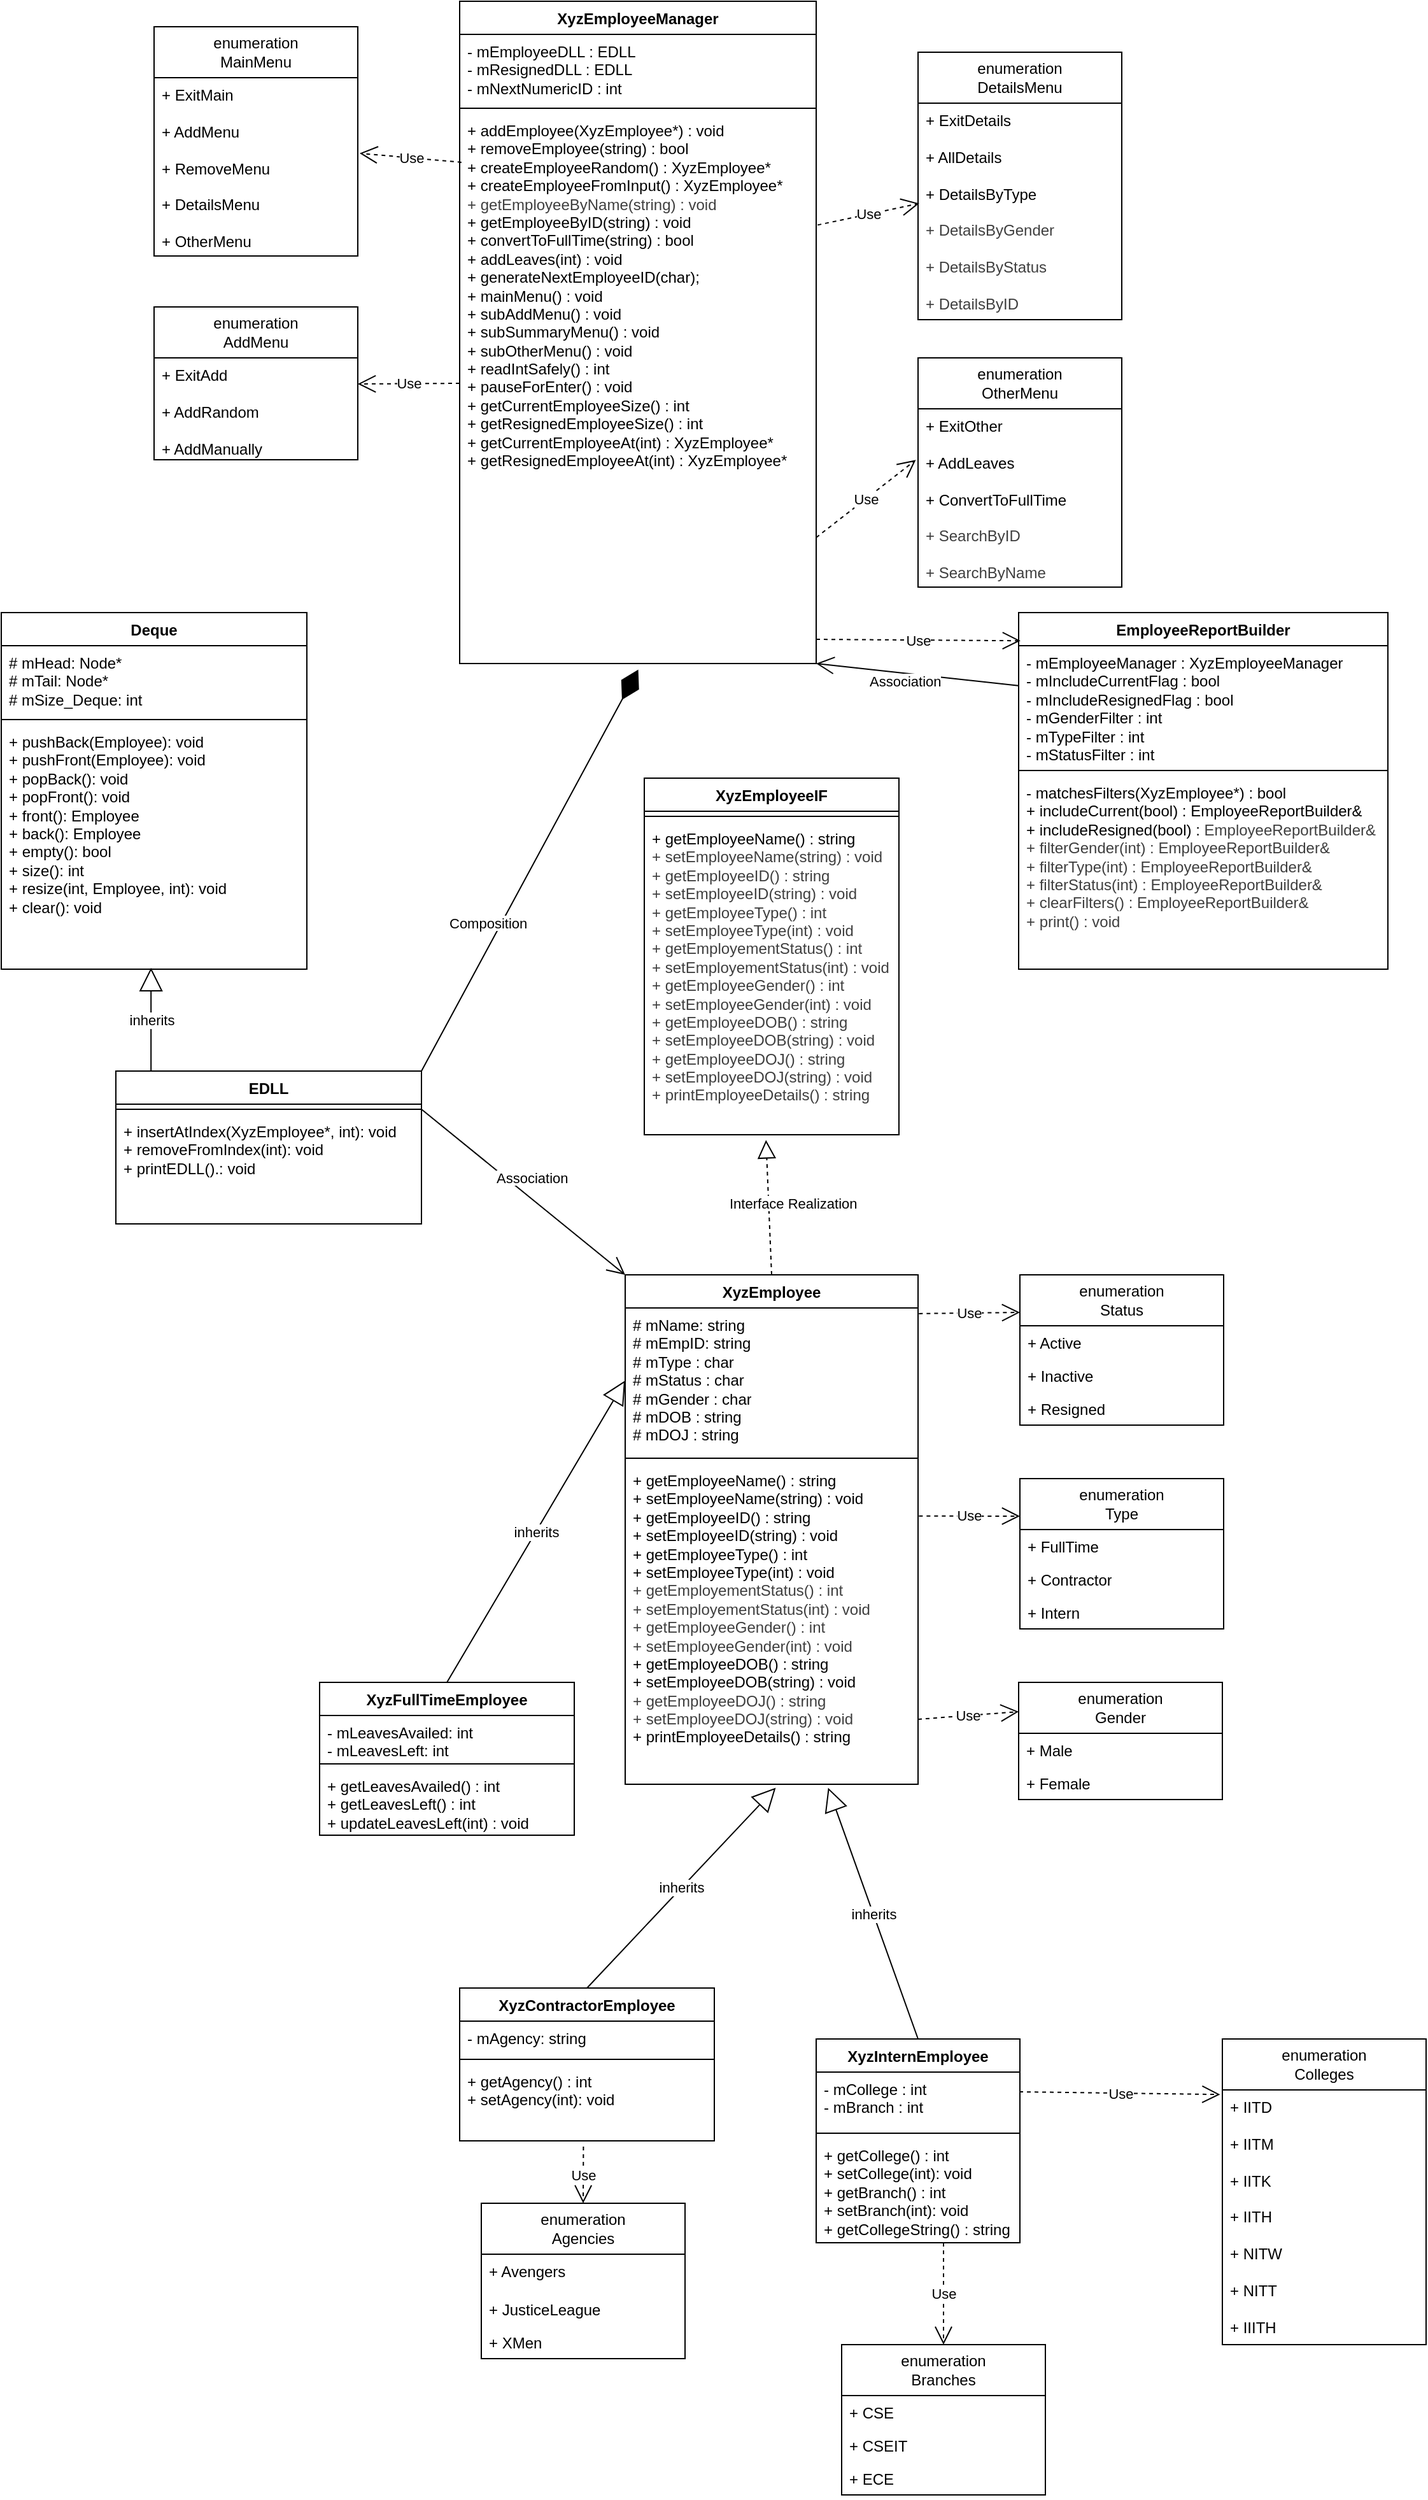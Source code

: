 <mxfile>
    <diagram id="b81Ziec940oTZFDBOWHH" name="Page-1">
        <mxGraphModel dx="1674" dy="1456" grid="1" gridSize="10" guides="1" tooltips="1" connect="1" arrows="1" fold="1" page="1" pageScale="1" pageWidth="827" pageHeight="1169" math="0" shadow="0">
            <root>
                <mxCell id="0"/>
                <mxCell id="1" parent="0"/>
                <mxCell id="2" value="Deque" style="swimlane;fontStyle=1;align=center;verticalAlign=top;childLayout=stackLayout;horizontal=1;startSize=26;horizontalStack=0;resizeParent=1;resizeParentMax=0;resizeLast=0;collapsible=1;marginBottom=0;whiteSpace=wrap;html=1;" parent="1" vertex="1">
                    <mxGeometry x="-360" y="-80" width="240" height="280" as="geometry"/>
                </mxCell>
                <mxCell id="3" value="# mHead: Node*&lt;div&gt;# mTail: Node*&lt;/div&gt;&lt;div&gt;# mSize_Deque: int&lt;/div&gt;&lt;div&gt;&lt;br&gt;&lt;/div&gt;" style="text;strokeColor=none;fillColor=none;align=left;verticalAlign=top;spacingLeft=4;spacingRight=4;overflow=hidden;rotatable=0;points=[[0,0.5],[1,0.5]];portConstraint=eastwest;whiteSpace=wrap;html=1;" parent="2" vertex="1">
                    <mxGeometry y="26" width="240" height="54" as="geometry"/>
                </mxCell>
                <mxCell id="4" value="" style="line;strokeWidth=1;fillColor=none;align=left;verticalAlign=middle;spacingTop=-1;spacingLeft=3;spacingRight=3;rotatable=0;labelPosition=right;points=[];portConstraint=eastwest;strokeColor=inherit;" parent="2" vertex="1">
                    <mxGeometry y="80" width="240" height="8" as="geometry"/>
                </mxCell>
                <mxCell id="5" value="+ pushBack(Employee): void&lt;div&gt;+ pushFront(Employee): void&lt;/div&gt;&lt;div&gt;+ popBack(): void&lt;/div&gt;&lt;div&gt;+ popFront(): void&lt;/div&gt;&lt;div&gt;+ front(): Employee&lt;/div&gt;&lt;div&gt;+ back(): Employee&lt;/div&gt;&lt;div&gt;+ empty(): bool&lt;/div&gt;&lt;div&gt;+ size(): int&lt;/div&gt;&lt;div&gt;+ resize(int, Employee, int): void&lt;/div&gt;&lt;div&gt;+ clear(): void&lt;/div&gt;" style="text;strokeColor=none;fillColor=none;align=left;verticalAlign=top;spacingLeft=4;spacingRight=4;overflow=hidden;rotatable=0;points=[[0,0.5],[1,0.5]];portConstraint=eastwest;whiteSpace=wrap;html=1;" parent="2" vertex="1">
                    <mxGeometry y="88" width="240" height="192" as="geometry"/>
                </mxCell>
                <mxCell id="6" value="EDLL" style="swimlane;fontStyle=1;align=center;verticalAlign=top;childLayout=stackLayout;horizontal=1;startSize=26;horizontalStack=0;resizeParent=1;resizeParentMax=0;resizeLast=0;collapsible=1;marginBottom=0;whiteSpace=wrap;html=1;" parent="1" vertex="1">
                    <mxGeometry x="-270" y="280" width="240" height="120" as="geometry"/>
                </mxCell>
                <mxCell id="7" value="" style="line;strokeWidth=1;fillColor=none;align=left;verticalAlign=middle;spacingTop=-1;spacingLeft=3;spacingRight=3;rotatable=0;labelPosition=right;points=[];portConstraint=eastwest;strokeColor=inherit;" parent="6" vertex="1">
                    <mxGeometry y="26" width="240" height="8" as="geometry"/>
                </mxCell>
                <mxCell id="8" value="+ insertAtIndex(XyzEmployee*, int): void&lt;div&gt;+ removeFromIndex(int): void&lt;/div&gt;&lt;div&gt;+ printEDLL().: void&lt;/div&gt;" style="text;strokeColor=none;fillColor=none;align=left;verticalAlign=top;spacingLeft=4;spacingRight=4;overflow=hidden;rotatable=0;points=[[0,0.5],[1,0.5]];portConstraint=eastwest;whiteSpace=wrap;html=1;" parent="6" vertex="1">
                    <mxGeometry y="34" width="240" height="86" as="geometry"/>
                </mxCell>
                <mxCell id="9" value="inherits" style="endArrow=block;endSize=16;endFill=0;html=1;rounded=0;entryX=0.49;entryY=0.994;entryDx=0;entryDy=0;exitX=0.115;exitY=0;exitDx=0;exitDy=0;entryPerimeter=0;exitPerimeter=0;" parent="1" source="6" target="5" edge="1">
                    <mxGeometry width="160" relative="1" as="geometry">
                        <mxPoint x="380" y="610" as="sourcePoint"/>
                        <mxPoint x="330" y="760" as="targetPoint"/>
                    </mxGeometry>
                </mxCell>
                <mxCell id="10" value="XyzEmployeeIF" style="swimlane;fontStyle=1;align=center;verticalAlign=top;childLayout=stackLayout;horizontal=1;startSize=26;horizontalStack=0;resizeParent=1;resizeParentMax=0;resizeLast=0;collapsible=1;marginBottom=0;whiteSpace=wrap;html=1;" parent="1" vertex="1">
                    <mxGeometry x="145" y="50" width="200" height="280" as="geometry"/>
                </mxCell>
                <mxCell id="11" value="" style="line;strokeWidth=1;fillColor=none;align=left;verticalAlign=middle;spacingTop=-1;spacingLeft=3;spacingRight=3;rotatable=0;labelPosition=right;points=[];portConstraint=eastwest;strokeColor=inherit;" parent="10" vertex="1">
                    <mxGeometry y="26" width="200" height="8" as="geometry"/>
                </mxCell>
                <mxCell id="12" value="&lt;span style=&quot;color: rgb(0, 0, 0);&quot;&gt;+ getEmployeeName() : string&lt;/span&gt;&lt;div style=&quot;color: rgb(63, 63, 63); scrollbar-color: rgb(226, 226, 226) rgb(251, 251, 251);&quot;&gt;&lt;font style=&quot;scrollbar-color: rgb(226, 226, 226) rgb(251, 251, 251);&quot;&gt;+ setEmployeeName(string) : void&lt;br style=&quot;color: rgb(63, 63, 63); scrollbar-color: rgb(226, 226, 226) rgb(251, 251, 251);&quot;&gt;&lt;/font&gt;&lt;div style=&quot;color: rgb(63, 63, 63); scrollbar-color: rgb(226, 226, 226) rgb(251, 251, 251);&quot;&gt;+ getEmployeeID() : string&lt;/div&gt;&lt;div style=&quot;color: rgb(63, 63, 63); scrollbar-color: rgb(226, 226, 226) rgb(251, 251, 251);&quot;&gt;+ setEmployeeID(string) : void&lt;br style=&quot;color: rgb(63, 63, 63); scrollbar-color: rgb(226, 226, 226) rgb(251, 251, 251);&quot;&gt;&lt;div style=&quot;color: rgb(63, 63, 63); scrollbar-color: rgb(226, 226, 226) rgb(251, 251, 251);&quot;&gt;&lt;span style=&quot;scrollbar-color: rgb(226, 226, 226) rgb(251, 251, 251); background-color: transparent;&quot;&gt;+ getEmployeeType() : int&lt;/span&gt;&lt;/div&gt;&lt;/div&gt;&lt;div style=&quot;color: rgb(63, 63, 63); scrollbar-color: rgb(226, 226, 226) rgb(251, 251, 251);&quot;&gt;&lt;span style=&quot;scrollbar-color: rgb(226, 226, 226) rgb(251, 251, 251); background-color: transparent;&quot;&gt;+ setEmployeeType(int) : void&lt;/span&gt;&lt;/div&gt;&lt;div style=&quot;color: rgb(63, 63, 63); scrollbar-color: rgb(226, 226, 226) rgb(251, 251, 251);&quot;&gt;&lt;span style=&quot;scrollbar-color: rgb(226, 226, 226) rgb(251, 251, 251); background-color: transparent; color: rgb(63, 63, 63);&quot;&gt;+ getEmployementStatus() : int&lt;/span&gt;&lt;/div&gt;&lt;div style=&quot;color: rgb(63, 63, 63); scrollbar-color: rgb(226, 226, 226) rgb(251, 251, 251);&quot;&gt;&lt;span style=&quot;scrollbar-color: rgb(226, 226, 226) rgb(251, 251, 251); background-color: transparent; color: rgb(63, 63, 63);&quot;&gt;+ setEmployementStatus(int) : void&lt;/span&gt;&lt;/div&gt;&lt;div style=&quot;color: rgb(63, 63, 63); scrollbar-color: rgb(226, 226, 226) rgb(251, 251, 251);&quot;&gt;&lt;div style=&quot;color: rgb(63, 63, 63); scrollbar-color: rgb(226, 226, 226) rgb(251, 251, 251);&quot;&gt;&lt;span style=&quot;scrollbar-color: rgb(226, 226, 226) rgb(251, 251, 251); background-color: transparent; color: rgb(63, 63, 63);&quot;&gt;+ getEmployeeGender() : int&lt;/span&gt;&lt;/div&gt;&lt;/div&gt;&lt;div style=&quot;color: rgb(63, 63, 63); scrollbar-color: rgb(226, 226, 226) rgb(251, 251, 251);&quot;&gt;&lt;div style=&quot;scrollbar-color: rgb(226, 226, 226) rgb(251, 251, 251); color: rgb(63, 63, 63);&quot;&gt;&lt;div style=&quot;scrollbar-color: rgb(226, 226, 226) rgb(251, 251, 251); color: rgb(63, 63, 63);&quot;&gt;&lt;span style=&quot;scrollbar-color: rgb(226, 226, 226) rgb(251, 251, 251); background-color: transparent; color: rgb(63, 63, 63);&quot;&gt;+ setEmployeeGender(int) : void&lt;/span&gt;&lt;/div&gt;&lt;/div&gt;&lt;div style=&quot;scrollbar-color: rgb(226, 226, 226) rgb(251, 251, 251); color: rgb(63, 63, 63);&quot;&gt;&lt;/div&gt;&lt;div style=&quot;color: rgb(63, 63, 63); scrollbar-color: rgb(226, 226, 226) rgb(251, 251, 251);&quot;&gt;&lt;span style=&quot;scrollbar-color: rgb(226, 226, 226) rgb(251, 251, 251); background-color: transparent;&quot;&gt;+ getEmployeeDOB() : string&lt;/span&gt;&lt;/div&gt;&lt;/div&gt;&lt;div style=&quot;color: rgb(63, 63, 63); scrollbar-color: rgb(226, 226, 226) rgb(251, 251, 251);&quot;&gt;&lt;span style=&quot;scrollbar-color: rgb(226, 226, 226) rgb(251, 251, 251); background-color: transparent;&quot;&gt;+ setEmployeeDOB(string) : void&lt;/span&gt;&lt;/div&gt;&lt;div style=&quot;color: rgb(63, 63, 63); scrollbar-color: rgb(226, 226, 226) rgb(251, 251, 251);&quot;&gt;&lt;div style=&quot;scrollbar-color: rgb(226, 226, 226) rgb(251, 251, 251); color: rgb(63, 63, 63);&quot;&gt;&lt;div style=&quot;scrollbar-color: rgb(226, 226, 226) rgb(251, 251, 251); color: rgb(63, 63, 63);&quot;&gt;&lt;span style=&quot;color: rgb(63, 63, 63); scrollbar-color: rgb(226, 226, 226) rgb(251, 251, 251); background-color: transparent;&quot;&gt;+ getEmployeeDOJ() : string&lt;/span&gt;&lt;/div&gt;&lt;/div&gt;&lt;div style=&quot;scrollbar-color: rgb(226, 226, 226) rgb(251, 251, 251); color: rgb(63, 63, 63);&quot;&gt;&lt;span style=&quot;color: rgb(63, 63, 63); scrollbar-color: rgb(226, 226, 226) rgb(251, 251, 251); background-color: transparent;&quot;&gt;+ setEmployeeDOJ(string) : void&lt;/span&gt;&lt;/div&gt;&lt;div style=&quot;scrollbar-color: rgb(226, 226, 226) rgb(251, 251, 251); color: rgb(63, 63, 63);&quot;&gt;&lt;/div&gt;&lt;div style=&quot;color: rgb(63, 63, 63); scrollbar-color: rgb(226, 226, 226) rgb(251, 251, 251);&quot;&gt;&lt;span style=&quot;color: rgb(63, 63, 63); scrollbar-color: rgb(226, 226, 226) rgb(251, 251, 251); background-color: transparent;&quot;&gt;+ printEmployeeDetails() : string&lt;/span&gt;&lt;/div&gt;&lt;/div&gt;&lt;/div&gt;" style="text;strokeColor=none;fillColor=none;align=left;verticalAlign=top;spacingLeft=4;spacingRight=4;overflow=hidden;rotatable=0;points=[[0,0.5],[1,0.5]];portConstraint=eastwest;whiteSpace=wrap;html=1;" parent="10" vertex="1">
                    <mxGeometry y="34" width="200" height="246" as="geometry"/>
                </mxCell>
                <mxCell id="13" value="XyzEmployeeManager" style="swimlane;fontStyle=1;align=center;verticalAlign=top;childLayout=stackLayout;horizontal=1;startSize=26;horizontalStack=0;resizeParent=1;resizeParentMax=0;resizeLast=0;collapsible=1;marginBottom=0;whiteSpace=wrap;html=1;" parent="1" vertex="1">
                    <mxGeometry y="-560" width="280" height="520" as="geometry"/>
                </mxCell>
                <mxCell id="14" value="- mEmployeeDLL : EDLL&lt;div&gt;- mResignedDLL : EDLL&lt;/div&gt;&lt;div&gt;- mNextNumericID : int&lt;/div&gt;" style="text;strokeColor=none;fillColor=none;align=left;verticalAlign=top;spacingLeft=4;spacingRight=4;overflow=hidden;rotatable=0;points=[[0,0.5],[1,0.5]];portConstraint=eastwest;whiteSpace=wrap;html=1;" parent="13" vertex="1">
                    <mxGeometry y="26" width="280" height="54" as="geometry"/>
                </mxCell>
                <mxCell id="15" value="" style="line;strokeWidth=1;fillColor=none;align=left;verticalAlign=middle;spacingTop=-1;spacingLeft=3;spacingRight=3;rotatable=0;labelPosition=right;points=[];portConstraint=eastwest;strokeColor=inherit;" parent="13" vertex="1">
                    <mxGeometry y="80" width="280" height="8" as="geometry"/>
                </mxCell>
                <mxCell id="16" value="+ addEmployee(XyzEmployee*) : void&lt;div&gt;+ removeEmployee(string) : bool&lt;/div&gt;&lt;div&gt;+ createEmployeeRandom() :&amp;nbsp;&lt;span style=&quot;color: rgb(0, 0, 0);&quot;&gt;XyzEmployee*&lt;/span&gt;&lt;/div&gt;&lt;div&gt;&lt;font color=&quot;#000000&quot;&gt;+ createEmployeeFromInput() :&amp;nbsp;&lt;/font&gt;&lt;span style=&quot;color: rgb(0, 0, 0);&quot;&gt;XyzEmployee*&lt;/span&gt;&lt;font color=&quot;#000000&quot;&gt;&lt;br&gt;&lt;/font&gt;&lt;div&gt;&lt;span style=&quot;color: rgb(63, 63, 63); background-color: transparent;&quot;&gt;+ getEmployeeByName(string) : void&lt;/span&gt;&lt;/div&gt;&lt;/div&gt;&lt;div&gt;+&amp;nbsp;&lt;span style=&quot;background-color: transparent; color: light-dark(rgb(0, 0, 0), rgb(255, 255, 255));&quot;&gt;getEmployeeByID(string) : void&lt;/span&gt;&lt;/div&gt;&lt;div&gt;&lt;span style=&quot;background-color: transparent; color: light-dark(rgb(0, 0, 0), rgb(255, 255, 255));&quot;&gt;+ convertToFullTime(string) : bool&lt;/span&gt;&lt;/div&gt;&lt;div&gt;&lt;span style=&quot;background-color: transparent; color: light-dark(rgb(0, 0, 0), rgb(255, 255, 255));&quot;&gt;+ addLeaves(int) : void&lt;/span&gt;&lt;/div&gt;&lt;div&gt;&lt;span style=&quot;background-color: transparent; color: light-dark(rgb(0, 0, 0), rgb(255, 255, 255));&quot;&gt;+ generateNextEmployeeID(char);&lt;/span&gt;&lt;/div&gt;&lt;div&gt;&lt;span style=&quot;background-color: transparent; color: light-dark(rgb(0, 0, 0), rgb(255, 255, 255));&quot;&gt;+ mainMenu() : void&lt;/span&gt;&lt;/div&gt;&lt;div&gt;&lt;span style=&quot;background-color: transparent; color: light-dark(rgb(0, 0, 0), rgb(255, 255, 255));&quot;&gt;+ subAddMenu() : void&lt;/span&gt;&lt;/div&gt;&lt;div&gt;&lt;span style=&quot;background-color: transparent; color: light-dark(rgb(0, 0, 0), rgb(255, 255, 255));&quot;&gt;+ subSummaryMenu() : void&lt;/span&gt;&lt;/div&gt;&lt;div&gt;&lt;span style=&quot;background-color: transparent; color: light-dark(rgb(0, 0, 0), rgb(255, 255, 255));&quot;&gt;+ subOtherMenu() : void&lt;/span&gt;&lt;/div&gt;&lt;div&gt;&lt;span style=&quot;background-color: transparent; color: light-dark(rgb(0, 0, 0), rgb(255, 255, 255));&quot;&gt;+ readIntSafely() : int&lt;/span&gt;&lt;/div&gt;&lt;div&gt;&lt;span style=&quot;background-color: transparent; color: light-dark(rgb(0, 0, 0), rgb(255, 255, 255));&quot;&gt;+ pauseForEnter() : void&lt;/span&gt;&lt;/div&gt;&lt;div&gt;&lt;span style=&quot;background-color: transparent; color: light-dark(rgb(0, 0, 0), rgb(255, 255, 255));&quot;&gt;+ getCurrentEmployeeSize() : int&lt;/span&gt;&lt;/div&gt;&lt;div&gt;&lt;span style=&quot;background-color: transparent; color: light-dark(rgb(0, 0, 0), rgb(255, 255, 255));&quot;&gt;+ getResignedEmployeeSize() : int&lt;/span&gt;&lt;/div&gt;&lt;div&gt;&lt;span style=&quot;background-color: transparent; color: light-dark(rgb(0, 0, 0), rgb(255, 255, 255));&quot;&gt;+ getCurrentEmployeeAt(int) : XyzEmployee*&lt;/span&gt;&lt;/div&gt;&lt;div&gt;&lt;span style=&quot;color: rgb(0, 0, 0);&quot;&gt;+ getResignedEmployeeAt(int) : XyzEmployee*&lt;/span&gt;&lt;span style=&quot;background-color: transparent; color: light-dark(rgb(0, 0, 0), rgb(255, 255, 255));&quot;&gt;&lt;/span&gt;&lt;/div&gt;" style="text;strokeColor=none;fillColor=none;align=left;verticalAlign=top;spacingLeft=4;spacingRight=4;overflow=hidden;rotatable=0;points=[[0,0.5],[1,0.5]];portConstraint=eastwest;whiteSpace=wrap;html=1;" parent="13" vertex="1">
                    <mxGeometry y="88" width="280" height="432" as="geometry"/>
                </mxCell>
                <mxCell id="17" value="XyzFullTimeEmployee" style="swimlane;fontStyle=1;align=center;verticalAlign=top;childLayout=stackLayout;horizontal=1;startSize=26;horizontalStack=0;resizeParent=1;resizeParentMax=0;resizeLast=0;collapsible=1;marginBottom=0;whiteSpace=wrap;html=1;" parent="1" vertex="1">
                    <mxGeometry x="-110" y="760" width="200" height="120" as="geometry"/>
                </mxCell>
                <mxCell id="18" value="- mLeavesAvailed: int&lt;div&gt;- mLeavesLeft: int&lt;/div&gt;&lt;div&gt;&lt;br&gt;&lt;/div&gt;" style="text;strokeColor=none;fillColor=none;align=left;verticalAlign=top;spacingLeft=4;spacingRight=4;overflow=hidden;rotatable=0;points=[[0,0.5],[1,0.5]];portConstraint=eastwest;whiteSpace=wrap;html=1;" parent="17" vertex="1">
                    <mxGeometry y="26" width="200" height="34" as="geometry"/>
                </mxCell>
                <mxCell id="19" value="" style="line;strokeWidth=1;fillColor=none;align=left;verticalAlign=middle;spacingTop=-1;spacingLeft=3;spacingRight=3;rotatable=0;labelPosition=right;points=[];portConstraint=eastwest;strokeColor=inherit;" parent="17" vertex="1">
                    <mxGeometry y="60" width="200" height="8" as="geometry"/>
                </mxCell>
                <mxCell id="20" value="+ getLeavesAvailed() : int&lt;div&gt;&lt;span style=&quot;background-color: transparent; color: light-dark(rgb(0, 0, 0), rgb(255, 255, 255));&quot;&gt;+ getLeavesLeft() : int&lt;/span&gt;&lt;/div&gt;&lt;div&gt;&lt;span style=&quot;background-color: transparent;&quot;&gt;+ updateLeavesLeft(int) : void&lt;/span&gt;&lt;/div&gt;" style="text;strokeColor=none;fillColor=none;align=left;verticalAlign=top;spacingLeft=4;spacingRight=4;overflow=hidden;rotatable=0;points=[[0,0.5],[1,0.5]];portConstraint=eastwest;whiteSpace=wrap;html=1;" parent="17" vertex="1">
                    <mxGeometry y="68" width="200" height="52" as="geometry"/>
                </mxCell>
                <mxCell id="21" value="XyzInternEmployee" style="swimlane;fontStyle=1;align=center;verticalAlign=top;childLayout=stackLayout;horizontal=1;startSize=26;horizontalStack=0;resizeParent=1;resizeParentMax=0;resizeLast=0;collapsible=1;marginBottom=0;whiteSpace=wrap;html=1;" parent="1" vertex="1">
                    <mxGeometry x="280" y="1040" width="160" height="160" as="geometry"/>
                </mxCell>
                <mxCell id="22" value="- mCollege : int&lt;div&gt;- mBranch : int&lt;/div&gt;&lt;div&gt;&lt;br&gt;&lt;/div&gt;" style="text;strokeColor=none;fillColor=none;align=left;verticalAlign=top;spacingLeft=4;spacingRight=4;overflow=hidden;rotatable=0;points=[[0,0.5],[1,0.5]];portConstraint=eastwest;whiteSpace=wrap;html=1;" parent="21" vertex="1">
                    <mxGeometry y="26" width="160" height="44" as="geometry"/>
                </mxCell>
                <mxCell id="23" value="" style="line;strokeWidth=1;fillColor=none;align=left;verticalAlign=middle;spacingTop=-1;spacingLeft=3;spacingRight=3;rotatable=0;labelPosition=right;points=[];portConstraint=eastwest;strokeColor=inherit;" parent="21" vertex="1">
                    <mxGeometry y="70" width="160" height="8" as="geometry"/>
                </mxCell>
                <mxCell id="24" value="+ getCollege() : int&lt;div&gt;+ setCollege(int): void&lt;/div&gt;&lt;div&gt;+ getBranch() : int&lt;div&gt;+ setBranch(int): void&lt;/div&gt;&lt;/div&gt;&lt;div&gt;+ getCollegeString() : string&lt;/div&gt;" style="text;strokeColor=none;fillColor=none;align=left;verticalAlign=top;spacingLeft=4;spacingRight=4;overflow=hidden;rotatable=0;points=[[0,0.5],[1,0.5]];portConstraint=eastwest;whiteSpace=wrap;html=1;" parent="21" vertex="1">
                    <mxGeometry y="78" width="160" height="82" as="geometry"/>
                </mxCell>
                <mxCell id="25" value="XyzContractorEmployee" style="swimlane;fontStyle=1;align=center;verticalAlign=top;childLayout=stackLayout;horizontal=1;startSize=26;horizontalStack=0;resizeParent=1;resizeParentMax=0;resizeLast=0;collapsible=1;marginBottom=0;whiteSpace=wrap;html=1;" parent="1" vertex="1">
                    <mxGeometry y="1000" width="200" height="120" as="geometry"/>
                </mxCell>
                <mxCell id="26" value="- mAgency: string" style="text;strokeColor=none;fillColor=none;align=left;verticalAlign=top;spacingLeft=4;spacingRight=4;overflow=hidden;rotatable=0;points=[[0,0.5],[1,0.5]];portConstraint=eastwest;whiteSpace=wrap;html=1;" parent="25" vertex="1">
                    <mxGeometry y="26" width="200" height="26" as="geometry"/>
                </mxCell>
                <mxCell id="27" value="" style="line;strokeWidth=1;fillColor=none;align=left;verticalAlign=middle;spacingTop=-1;spacingLeft=3;spacingRight=3;rotatable=0;labelPosition=right;points=[];portConstraint=eastwest;strokeColor=inherit;" parent="25" vertex="1">
                    <mxGeometry y="52" width="200" height="8" as="geometry"/>
                </mxCell>
                <mxCell id="28" value="+ getAgency() : int&lt;div&gt;+ setAgency(int): void&lt;/div&gt;" style="text;strokeColor=none;fillColor=none;align=left;verticalAlign=top;spacingLeft=4;spacingRight=4;overflow=hidden;rotatable=0;points=[[0,0.5],[1,0.5]];portConstraint=eastwest;whiteSpace=wrap;html=1;" parent="25" vertex="1">
                    <mxGeometry y="60" width="200" height="60" as="geometry"/>
                </mxCell>
                <mxCell id="29" value="inherits" style="endArrow=block;endSize=16;endFill=0;html=1;rounded=0;entryX=0;entryY=0.5;entryDx=0;entryDy=0;exitX=0.5;exitY=0;exitDx=0;exitDy=0;" parent="1" source="17" target="47" edge="1">
                    <mxGeometry width="160" relative="1" as="geometry">
                        <mxPoint x="120" y="1139" as="sourcePoint"/>
                        <mxPoint x="51.16" y="966.844" as="targetPoint"/>
                    </mxGeometry>
                </mxCell>
                <mxCell id="30" value="inherits" style="endArrow=block;endSize=16;endFill=0;html=1;rounded=0;entryX=0.514;entryY=1.011;entryDx=0;entryDy=0;exitX=0.5;exitY=0;exitDx=0;exitDy=0;entryPerimeter=0;" parent="1" source="25" target="49" edge="1">
                    <mxGeometry width="160" relative="1" as="geometry">
                        <mxPoint x="-7" y="1300" as="sourcePoint"/>
                        <mxPoint x="55" y="973" as="targetPoint"/>
                    </mxGeometry>
                </mxCell>
                <mxCell id="31" value="inherits" style="endArrow=block;endSize=16;endFill=0;html=1;rounded=0;entryX=0.693;entryY=1.011;entryDx=0;entryDy=0;exitX=0.5;exitY=0;exitDx=0;exitDy=0;entryPerimeter=0;" parent="1" source="21" target="49" edge="1">
                    <mxGeometry width="160" relative="1" as="geometry">
                        <mxPoint x="-27" y="1290" as="sourcePoint"/>
                        <mxPoint x="135" y="1038" as="targetPoint"/>
                    </mxGeometry>
                </mxCell>
                <mxCell id="32" value="enumeration&lt;div&gt;Status&lt;/div&gt;" style="swimlane;fontStyle=0;childLayout=stackLayout;horizontal=1;startSize=40;fillColor=none;horizontalStack=0;resizeParent=1;resizeParentMax=0;resizeLast=0;collapsible=1;marginBottom=0;whiteSpace=wrap;html=1;" parent="1" vertex="1">
                    <mxGeometry x="440" y="440" width="160" height="118" as="geometry"/>
                </mxCell>
                <mxCell id="33" value="+ Active" style="text;strokeColor=none;fillColor=none;align=left;verticalAlign=top;spacingLeft=4;spacingRight=4;overflow=hidden;rotatable=0;points=[[0,0.5],[1,0.5]];portConstraint=eastwest;whiteSpace=wrap;html=1;" parent="32" vertex="1">
                    <mxGeometry y="40" width="160" height="26" as="geometry"/>
                </mxCell>
                <mxCell id="34" value="+ Inactive" style="text;strokeColor=none;fillColor=none;align=left;verticalAlign=top;spacingLeft=4;spacingRight=4;overflow=hidden;rotatable=0;points=[[0,0.5],[1,0.5]];portConstraint=eastwest;whiteSpace=wrap;html=1;" parent="32" vertex="1">
                    <mxGeometry y="66" width="160" height="26" as="geometry"/>
                </mxCell>
                <mxCell id="35" value="+ Resigned" style="text;strokeColor=none;fillColor=none;align=left;verticalAlign=top;spacingLeft=4;spacingRight=4;overflow=hidden;rotatable=0;points=[[0,0.5],[1,0.5]];portConstraint=eastwest;whiteSpace=wrap;html=1;" parent="32" vertex="1">
                    <mxGeometry y="92" width="160" height="26" as="geometry"/>
                </mxCell>
                <mxCell id="36" value="enumeration&lt;div&gt;Agencies&lt;/div&gt;" style="swimlane;fontStyle=0;childLayout=stackLayout;horizontal=1;startSize=40;fillColor=none;horizontalStack=0;resizeParent=1;resizeParentMax=0;resizeLast=0;collapsible=1;marginBottom=0;whiteSpace=wrap;html=1;" parent="1" vertex="1">
                    <mxGeometry x="17" y="1169" width="160" height="122" as="geometry"/>
                </mxCell>
                <mxCell id="37" value="+ Avengers" style="text;strokeColor=none;fillColor=none;align=left;verticalAlign=top;spacingLeft=4;spacingRight=4;overflow=hidden;rotatable=0;points=[[0,0.5],[1,0.5]];portConstraint=eastwest;whiteSpace=wrap;html=1;" parent="36" vertex="1">
                    <mxGeometry y="40" width="160" height="30" as="geometry"/>
                </mxCell>
                <mxCell id="38" value="+ JusticeLeague" style="text;strokeColor=none;fillColor=none;align=left;verticalAlign=top;spacingLeft=4;spacingRight=4;overflow=hidden;rotatable=0;points=[[0,0.5],[1,0.5]];portConstraint=eastwest;whiteSpace=wrap;html=1;" parent="36" vertex="1">
                    <mxGeometry y="70" width="160" height="26" as="geometry"/>
                </mxCell>
                <mxCell id="39" value="+ XMen" style="text;strokeColor=none;fillColor=none;align=left;verticalAlign=top;spacingLeft=4;spacingRight=4;overflow=hidden;rotatable=0;points=[[0,0.5],[1,0.5]];portConstraint=eastwest;whiteSpace=wrap;html=1;" parent="36" vertex="1">
                    <mxGeometry y="96" width="160" height="26" as="geometry"/>
                </mxCell>
                <mxCell id="40" value="enumeration&lt;div&gt;Colleges&lt;/div&gt;" style="swimlane;fontStyle=0;childLayout=stackLayout;horizontal=1;startSize=40;fillColor=none;horizontalStack=0;resizeParent=1;resizeParentMax=0;resizeLast=0;collapsible=1;marginBottom=0;whiteSpace=wrap;html=1;points=[[0,0,0,0,0],[0,0.25,0,0,0],[0,0.5,0,0,0],[0,0.75,0,0,0],[0,1,0,0,0],[0.25,0,0,0,0],[0.25,1,0,0,0],[0.5,0,0,0,0],[0.5,1,0,0,0],[0.75,0,0,0,0],[0.75,1,0,0,0],[1,0,0,0,0],[1,0.25,0,0,0],[1,0.5,0,0,0],[1,0.75,0,0,0],[1,1,0,0,0]];" parent="1" vertex="1">
                    <mxGeometry x="599" y="1040" width="160" height="240" as="geometry"/>
                </mxCell>
                <mxCell id="41" value="+ IITD&lt;div&gt;&lt;br&gt;&lt;div&gt;+ IITM&lt;/div&gt;&lt;div&gt;&lt;br&gt;&lt;/div&gt;&lt;div&gt;+ IITK&lt;/div&gt;&lt;div&gt;&lt;br&gt;&lt;/div&gt;&lt;div&gt;+ IITH&lt;/div&gt;&lt;div&gt;&lt;br&gt;&lt;/div&gt;&lt;div&gt;+ NITW&lt;/div&gt;&lt;div&gt;&lt;br&gt;&lt;/div&gt;&lt;div&gt;+ NITT&lt;/div&gt;&lt;div&gt;&lt;br&gt;&lt;/div&gt;&lt;div&gt;+ IIITH&lt;/div&gt;&lt;/div&gt;" style="text;strokeColor=none;fillColor=none;align=left;verticalAlign=top;spacingLeft=4;spacingRight=4;overflow=hidden;rotatable=0;points=[[0,0.5],[1,0.5]];portConstraint=eastwest;whiteSpace=wrap;html=1;" parent="40" vertex="1">
                    <mxGeometry y="40" width="160" height="200" as="geometry"/>
                </mxCell>
                <mxCell id="42" value="enumeration&lt;div&gt;Branches&lt;/div&gt;" style="swimlane;fontStyle=0;childLayout=stackLayout;horizontal=1;startSize=40;fillColor=none;horizontalStack=0;resizeParent=1;resizeParentMax=0;resizeLast=0;collapsible=1;marginBottom=0;whiteSpace=wrap;html=1;points=[[0,0,0,0,0],[0,0.25,0,0,0],[0,0.5,0,0,0],[0,0.75,0,0,0],[0,1,0,0,0],[0.25,0,0,0,0],[0.25,1,0,0,0],[0.5,0,0,0,0],[0.5,1,0,0,0],[0.75,0,0,0,0],[0.75,1,0,0,0],[1,0,0,0,0],[1,0.25,0,0,0],[1,0.5,0,0,0],[1,0.75,0,0,0],[1,1,0,0,0]];" parent="1" vertex="1">
                    <mxGeometry x="300" y="1280" width="160" height="118" as="geometry"/>
                </mxCell>
                <mxCell id="43" value="+ CSE" style="text;strokeColor=none;fillColor=none;align=left;verticalAlign=top;spacingLeft=4;spacingRight=4;overflow=hidden;rotatable=0;points=[[0,0.5],[1,0.5]];portConstraint=eastwest;whiteSpace=wrap;html=1;" parent="42" vertex="1">
                    <mxGeometry y="40" width="160" height="26" as="geometry"/>
                </mxCell>
                <mxCell id="44" value="+ CSEIT" style="text;strokeColor=none;fillColor=none;align=left;verticalAlign=top;spacingLeft=4;spacingRight=4;overflow=hidden;rotatable=0;points=[[0,0.5],[1,0.5]];portConstraint=eastwest;whiteSpace=wrap;html=1;" parent="42" vertex="1">
                    <mxGeometry y="66" width="160" height="26" as="geometry"/>
                </mxCell>
                <mxCell id="45" value="+ ECE" style="text;strokeColor=none;fillColor=none;align=left;verticalAlign=top;spacingLeft=4;spacingRight=4;overflow=hidden;rotatable=0;points=[[0,0.5],[1,0.5]];portConstraint=eastwest;whiteSpace=wrap;html=1;" parent="42" vertex="1">
                    <mxGeometry y="92" width="160" height="26" as="geometry"/>
                </mxCell>
                <mxCell id="46" value="XyzEmployee" style="swimlane;fontStyle=1;align=center;verticalAlign=top;childLayout=stackLayout;horizontal=1;startSize=26;horizontalStack=0;resizeParent=1;resizeParentMax=0;resizeLast=0;collapsible=1;marginBottom=0;whiteSpace=wrap;html=1;" parent="1" vertex="1">
                    <mxGeometry x="130" y="440" width="230" height="400" as="geometry"/>
                </mxCell>
                <mxCell id="47" value="# mName: string&lt;div&gt;# mEmpID: string&lt;/div&gt;&lt;div&gt;# mType : char&lt;/div&gt;&lt;div&gt;# mStatus : char&lt;/div&gt;&lt;div&gt;# mGender : char&lt;/div&gt;&lt;div&gt;# mDOB : string&lt;/div&gt;&lt;div&gt;# mDOJ : string&lt;/div&gt;" style="text;strokeColor=none;fillColor=none;align=left;verticalAlign=top;spacingLeft=4;spacingRight=4;overflow=hidden;rotatable=0;points=[[0,0.5],[1,0.5]];portConstraint=eastwest;whiteSpace=wrap;html=1;" parent="46" vertex="1">
                    <mxGeometry y="26" width="230" height="114" as="geometry"/>
                </mxCell>
                <mxCell id="48" value="" style="line;strokeWidth=1;fillColor=none;align=left;verticalAlign=middle;spacingTop=-1;spacingLeft=3;spacingRight=3;rotatable=0;labelPosition=right;points=[];portConstraint=eastwest;strokeColor=inherit;" parent="46" vertex="1">
                    <mxGeometry y="140" width="230" height="8" as="geometry"/>
                </mxCell>
                <mxCell id="49" value="+ getEmployeeName() : string&lt;div&gt;&lt;font color=&quot;#000000&quot;&gt;+ setEmployeeName(string) : void&lt;br&gt;&lt;/font&gt;&lt;div&gt;+ getEmployeeID() : string&lt;/div&gt;&lt;div&gt;+ setEmployeeID(string) : void&lt;br&gt;&lt;div&gt;&lt;span style=&quot;background-color: transparent; color: light-dark(rgb(0, 0, 0), rgb(255, 255, 255));&quot;&gt;+ getEmployeeType() : int&lt;/span&gt;&lt;/div&gt;&lt;/div&gt;&lt;div&gt;&lt;span style=&quot;background-color: transparent; color: light-dark(rgb(0, 0, 0), rgb(255, 255, 255));&quot;&gt;+ setEmployeeType(int) : void&lt;/span&gt;&lt;/div&gt;&lt;div&gt;&lt;span style=&quot;color: rgb(63, 63, 63); background-color: transparent;&quot;&gt;+ getEmployementStatus() : int&lt;/span&gt;&lt;/div&gt;&lt;div&gt;&lt;span style=&quot;color: rgb(63, 63, 63); background-color: transparent;&quot;&gt;+ setEmployementStatus(int) : void&lt;/span&gt;&lt;/div&gt;&lt;div&gt;&lt;div&gt;&lt;span style=&quot;color: rgb(63, 63, 63); background-color: transparent;&quot;&gt;+ getEmployeeGender() : int&lt;/span&gt;&lt;/div&gt;&lt;/div&gt;&lt;div&gt;&lt;div style=&quot;color: rgb(63, 63, 63); scrollbar-color: rgb(226, 226, 226) rgb(251, 251, 251);&quot;&gt;&lt;div style=&quot;color: rgb(63, 63, 63); scrollbar-color: rgb(226, 226, 226) rgb(251, 251, 251);&quot;&gt;&lt;span style=&quot;color: rgb(63, 63, 63); scrollbar-color: rgb(226, 226, 226) rgb(251, 251, 251); background-color: transparent;&quot;&gt;+ setEmployeeGender(int) : void&lt;/span&gt;&lt;/div&gt;&lt;/div&gt;&lt;div style=&quot;color: rgb(63, 63, 63); scrollbar-color: rgb(226, 226, 226) rgb(251, 251, 251);&quot;&gt;&lt;/div&gt;&lt;div&gt;&lt;span style=&quot;background-color: transparent; color: light-dark(rgb(0, 0, 0), rgb(255, 255, 255));&quot;&gt;+ getEmployeeDOB() : string&lt;/span&gt;&lt;/div&gt;&lt;/div&gt;&lt;div&gt;&lt;span style=&quot;background-color: transparent; color: light-dark(rgb(0, 0, 0), rgb(255, 255, 255));&quot;&gt;+ setEmployeeDOB(string) : void&lt;/span&gt;&lt;/div&gt;&lt;div&gt;&lt;div style=&quot;color: rgb(63, 63, 63); scrollbar-color: rgb(226, 226, 226) rgb(251, 251, 251);&quot;&gt;&lt;div style=&quot;color: rgb(63, 63, 63); scrollbar-color: rgb(226, 226, 226) rgb(251, 251, 251);&quot;&gt;&lt;span style=&quot;scrollbar-color: rgb(226, 226, 226) rgb(251, 251, 251); background-color: transparent;&quot;&gt;+ getEmployeeDOJ() : string&lt;/span&gt;&lt;/div&gt;&lt;/div&gt;&lt;div style=&quot;color: rgb(63, 63, 63); scrollbar-color: rgb(226, 226, 226) rgb(251, 251, 251);&quot;&gt;&lt;span style=&quot;scrollbar-color: rgb(226, 226, 226) rgb(251, 251, 251); background-color: transparent;&quot;&gt;+ setEmployeeDOJ(string) : void&lt;/span&gt;&lt;/div&gt;&lt;div style=&quot;color: rgb(63, 63, 63); scrollbar-color: rgb(226, 226, 226) rgb(251, 251, 251);&quot;&gt;&lt;/div&gt;&lt;div&gt;&lt;span style=&quot;background-color: transparent;&quot;&gt;+ printEmployeeDetails() : string&lt;/span&gt;&lt;/div&gt;&lt;/div&gt;&lt;/div&gt;" style="text;strokeColor=none;fillColor=none;align=left;verticalAlign=top;spacingLeft=4;spacingRight=4;overflow=hidden;rotatable=0;points=[[0,0.5],[1,0.5]];portConstraint=eastwest;whiteSpace=wrap;html=1;" parent="46" vertex="1">
                    <mxGeometry y="148" width="230" height="252" as="geometry"/>
                </mxCell>
                <mxCell id="50" value="Use" style="endArrow=open;endSize=12;dashed=1;html=1;rounded=0;entryX=0;entryY=0.25;entryDx=0;entryDy=0;exitX=1.003;exitY=0.039;exitDx=0;exitDy=0;exitPerimeter=0;" parent="1" source="47" target="32" edge="1">
                    <mxGeometry width="160" relative="1" as="geometry">
                        <mxPoint x="260" y="1000" as="sourcePoint"/>
                        <mxPoint x="420" y="1000" as="targetPoint"/>
                    </mxGeometry>
                </mxCell>
                <mxCell id="51" value="Use" style="endArrow=open;endSize=12;dashed=1;html=1;rounded=0;exitX=0.997;exitY=0.352;exitDx=0;exitDy=0;exitPerimeter=0;entryX=-0.011;entryY=0.018;entryDx=0;entryDy=0;entryPerimeter=0;" parent="1" source="22" target="41" edge="1">
                    <mxGeometry width="160" relative="1" as="geometry">
                        <mxPoint x="363" y="1150" as="sourcePoint"/>
                        <mxPoint x="564" y="1160" as="targetPoint"/>
                    </mxGeometry>
                </mxCell>
                <mxCell id="52" value="Use" style="endArrow=open;endSize=12;dashed=1;html=1;rounded=0;exitX=0.486;exitY=1.074;exitDx=0;exitDy=0;exitPerimeter=0;entryX=0.5;entryY=0;entryDx=0;entryDy=0;" parent="1" source="28" target="36" edge="1">
                    <mxGeometry width="160" relative="1" as="geometry">
                        <mxPoint x="3" y="1261" as="sourcePoint"/>
                        <mxPoint x="-98" y="1200" as="targetPoint"/>
                    </mxGeometry>
                </mxCell>
                <mxCell id="53" value="Use" style="endArrow=open;endSize=12;dashed=1;html=1;rounded=0;" parent="1" target="42" edge="1">
                    <mxGeometry width="160" relative="1" as="geometry">
                        <mxPoint x="380" y="1200" as="sourcePoint"/>
                        <mxPoint x="474" y="1280" as="targetPoint"/>
                    </mxGeometry>
                </mxCell>
                <mxCell id="54" value="" style="endArrow=block;dashed=1;endFill=0;endSize=12;html=1;rounded=0;entryX=0.478;entryY=1.017;entryDx=0;entryDy=0;entryPerimeter=0;exitX=0.5;exitY=0;exitDx=0;exitDy=0;" parent="1" source="46" target="12" edge="1">
                    <mxGeometry width="160" relative="1" as="geometry">
                        <mxPoint x="170" y="350" as="sourcePoint"/>
                        <mxPoint x="550" y="660" as="targetPoint"/>
                    </mxGeometry>
                </mxCell>
                <mxCell id="55" value="" style="endArrow=diamondThin;endFill=1;endSize=24;html=1;rounded=0;exitX=1;exitY=0;exitDx=0;exitDy=0;entryX=0.501;entryY=1.011;entryDx=0;entryDy=0;entryPerimeter=0;" parent="1" source="6" target="16" edge="1">
                    <mxGeometry width="160" relative="1" as="geometry">
                        <mxPoint x="160" y="350" as="sourcePoint"/>
                        <mxPoint x="320" y="350" as="targetPoint"/>
                    </mxGeometry>
                </mxCell>
                <mxCell id="56" value="" style="endArrow=open;endFill=1;endSize=12;html=1;rounded=0;entryX=0;entryY=0;entryDx=0;entryDy=0;" parent="1" target="46" edge="1">
                    <mxGeometry width="160" relative="1" as="geometry">
                        <mxPoint x="-30" y="310" as="sourcePoint"/>
                        <mxPoint x="120" y="330" as="targetPoint"/>
                    </mxGeometry>
                </mxCell>
                <mxCell id="57" value="&lt;span style=&quot;color: rgb(0, 0, 0); font-family: Helvetica; font-size: 11px; font-style: normal; font-variant-ligatures: normal; font-variant-caps: normal; font-weight: 400; letter-spacing: normal; orphans: 2; text-align: center; text-indent: 0px; text-transform: none; widows: 2; word-spacing: 0px; -webkit-text-stroke-width: 0px; white-space: nowrap; background-color: rgb(255, 255, 255); text-decoration-thickness: initial; text-decoration-style: initial; text-decoration-color: initial; float: none; display: inline !important;&quot;&gt;Association&lt;/span&gt;" style="text;whiteSpace=wrap;html=1;" parent="1" vertex="1">
                    <mxGeometry x="27" y="350" width="70" height="40" as="geometry"/>
                </mxCell>
                <mxCell id="58" value="&lt;span style=&quot;color: rgb(0, 0, 0); font-family: Helvetica; font-size: 11px; font-style: normal; font-variant-ligatures: normal; font-variant-caps: normal; font-weight: 400; letter-spacing: normal; orphans: 2; text-align: center; text-indent: 0px; text-transform: none; widows: 2; word-spacing: 0px; -webkit-text-stroke-width: 0px; white-space: nowrap; background-color: rgb(255, 255, 255); text-decoration-thickness: initial; text-decoration-style: initial; text-decoration-color: initial; float: none; display: inline !important;&quot;&gt;Interface Realization&lt;/span&gt;" style="text;whiteSpace=wrap;html=1;" parent="1" vertex="1">
                    <mxGeometry x="210" y="370" width="70" height="40" as="geometry"/>
                </mxCell>
                <mxCell id="59" value="&lt;span style=&quot;color: rgb(0, 0, 0); font-family: Helvetica; font-size: 11px; font-style: normal; font-variant-ligatures: normal; font-variant-caps: normal; font-weight: 400; letter-spacing: normal; orphans: 2; text-align: center; text-indent: 0px; text-transform: none; widows: 2; word-spacing: 0px; -webkit-text-stroke-width: 0px; white-space: nowrap; background-color: rgb(255, 255, 255); text-decoration-thickness: initial; text-decoration-style: initial; text-decoration-color: initial; float: none; display: inline !important;&quot;&gt;Composition&lt;/span&gt;" style="text;whiteSpace=wrap;html=1;" parent="1" vertex="1">
                    <mxGeometry x="-10" y="150" width="70" height="40" as="geometry"/>
                </mxCell>
                <mxCell id="60" value="enumeration&lt;div&gt;Type&lt;/div&gt;" style="swimlane;fontStyle=0;childLayout=stackLayout;horizontal=1;startSize=40;fillColor=none;horizontalStack=0;resizeParent=1;resizeParentMax=0;resizeLast=0;collapsible=1;marginBottom=0;whiteSpace=wrap;html=1;" parent="1" vertex="1">
                    <mxGeometry x="440" y="600" width="160" height="118" as="geometry"/>
                </mxCell>
                <mxCell id="61" value="+ FullTime" style="text;strokeColor=none;fillColor=none;align=left;verticalAlign=top;spacingLeft=4;spacingRight=4;overflow=hidden;rotatable=0;points=[[0,0.5],[1,0.5]];portConstraint=eastwest;whiteSpace=wrap;html=1;" parent="60" vertex="1">
                    <mxGeometry y="40" width="160" height="26" as="geometry"/>
                </mxCell>
                <mxCell id="62" value="+ Contractor" style="text;strokeColor=none;fillColor=none;align=left;verticalAlign=top;spacingLeft=4;spacingRight=4;overflow=hidden;rotatable=0;points=[[0,0.5],[1,0.5]];portConstraint=eastwest;whiteSpace=wrap;html=1;" parent="60" vertex="1">
                    <mxGeometry y="66" width="160" height="26" as="geometry"/>
                </mxCell>
                <mxCell id="63" value="+ Intern" style="text;strokeColor=none;fillColor=none;align=left;verticalAlign=top;spacingLeft=4;spacingRight=4;overflow=hidden;rotatable=0;points=[[0,0.5],[1,0.5]];portConstraint=eastwest;whiteSpace=wrap;html=1;" parent="60" vertex="1">
                    <mxGeometry y="92" width="160" height="26" as="geometry"/>
                </mxCell>
                <mxCell id="64" value="Use" style="endArrow=open;endSize=12;dashed=1;html=1;rounded=0;entryX=0;entryY=0.25;entryDx=0;entryDy=0;exitX=1.003;exitY=0.164;exitDx=0;exitDy=0;exitPerimeter=0;" parent="1" source="49" target="60" edge="1">
                    <mxGeometry width="160" relative="1" as="geometry">
                        <mxPoint x="360" y="613" as="sourcePoint"/>
                        <mxPoint x="419" y="1143" as="targetPoint"/>
                    </mxGeometry>
                </mxCell>
                <mxCell id="65" value="enumeration&lt;div&gt;Gender&lt;/div&gt;" style="swimlane;fontStyle=0;childLayout=stackLayout;horizontal=1;startSize=40;fillColor=none;horizontalStack=0;resizeParent=1;resizeParentMax=0;resizeLast=0;collapsible=1;marginBottom=0;whiteSpace=wrap;html=1;" parent="1" vertex="1">
                    <mxGeometry x="439" y="760" width="160" height="92" as="geometry"/>
                </mxCell>
                <mxCell id="66" value="+ Male" style="text;strokeColor=none;fillColor=none;align=left;verticalAlign=top;spacingLeft=4;spacingRight=4;overflow=hidden;rotatable=0;points=[[0,0.5],[1,0.5]];portConstraint=eastwest;whiteSpace=wrap;html=1;" parent="65" vertex="1">
                    <mxGeometry y="40" width="160" height="26" as="geometry"/>
                </mxCell>
                <mxCell id="67" value="+ Female" style="text;strokeColor=none;fillColor=none;align=left;verticalAlign=top;spacingLeft=4;spacingRight=4;overflow=hidden;rotatable=0;points=[[0,0.5],[1,0.5]];portConstraint=eastwest;whiteSpace=wrap;html=1;" parent="65" vertex="1">
                    <mxGeometry y="66" width="160" height="26" as="geometry"/>
                </mxCell>
                <mxCell id="69" value="Use" style="endArrow=open;endSize=12;dashed=1;html=1;rounded=0;entryX=0;entryY=0.25;entryDx=0;entryDy=0;exitX=1.003;exitY=0.164;exitDx=0;exitDy=0;exitPerimeter=0;" parent="1" target="65" edge="1">
                    <mxGeometry width="160" relative="1" as="geometry">
                        <mxPoint x="360" y="789" as="sourcePoint"/>
                        <mxPoint x="418" y="1303" as="targetPoint"/>
                    </mxGeometry>
                </mxCell>
                <mxCell id="73" value="enumeration&lt;div&gt;MainMenu&lt;/div&gt;" style="swimlane;fontStyle=0;childLayout=stackLayout;horizontal=1;startSize=40;fillColor=none;horizontalStack=0;resizeParent=1;resizeParentMax=0;resizeLast=0;collapsible=1;marginBottom=0;whiteSpace=wrap;html=1;points=[[0,0,0,0,0],[0,0.25,0,0,0],[0,0.5,0,0,0],[0,0.75,0,0,0],[0,1,0,0,0],[0.25,0,0,0,0],[0.25,1,0,0,0],[0.5,0,0,0,0],[0.5,1,0,0,0],[0.75,0,0,0,0],[0.75,1,0,0,0],[1,0,0,0,0],[1,0.25,0,0,0],[1,0.5,0,0,0],[1,0.75,0,0,0],[1,1,0,0,0]];" parent="1" vertex="1">
                    <mxGeometry x="-240" y="-540" width="160" height="180" as="geometry"/>
                </mxCell>
                <mxCell id="74" value="+ ExitMain&lt;div&gt;&lt;br&gt;&lt;div&gt;+ AddMenu&lt;/div&gt;&lt;div&gt;&lt;br&gt;&lt;/div&gt;&lt;div&gt;+ RemoveMenu&lt;/div&gt;&lt;div&gt;&lt;br&gt;&lt;/div&gt;&lt;div&gt;+ DetailsMenu&lt;/div&gt;&lt;div&gt;&lt;br&gt;&lt;/div&gt;&lt;div&gt;+ OtherMenu&lt;/div&gt;&lt;/div&gt;" style="text;strokeColor=none;fillColor=none;align=left;verticalAlign=top;spacingLeft=4;spacingRight=4;overflow=hidden;rotatable=0;points=[[0,0.5],[1,0.5]];portConstraint=eastwest;whiteSpace=wrap;html=1;" parent="73" vertex="1">
                    <mxGeometry y="40" width="160" height="140" as="geometry"/>
                </mxCell>
                <mxCell id="76" value="enumeration&lt;div&gt;AddMenu&lt;/div&gt;" style="swimlane;fontStyle=0;childLayout=stackLayout;horizontal=1;startSize=40;fillColor=none;horizontalStack=0;resizeParent=1;resizeParentMax=0;resizeLast=0;collapsible=1;marginBottom=0;whiteSpace=wrap;html=1;points=[[0,0,0,0,0],[0,0.25,0,0,0],[0,0.5,0,0,0],[0,0.75,0,0,0],[0,1,0,0,0],[0.25,0,0,0,0],[0.25,1,0,0,0],[0.5,0,0,0,0],[0.5,1,0,0,0],[0.75,0,0,0,0],[0.75,1,0,0,0],[1,0,0,0,0],[1,0.25,0,0,0],[1,0.5,0,0,0],[1,0.75,0,0,0],[1,1,0,0,0]];" parent="1" vertex="1">
                    <mxGeometry x="-240" y="-320" width="160" height="120" as="geometry"/>
                </mxCell>
                <mxCell id="77" value="+ ExitAdd&lt;div&gt;&lt;br&gt;&lt;div&gt;+ AddRandom&lt;/div&gt;&lt;div&gt;&lt;br&gt;&lt;/div&gt;&lt;div&gt;+ AddManually&lt;/div&gt;&lt;/div&gt;" style="text;strokeColor=none;fillColor=none;align=left;verticalAlign=top;spacingLeft=4;spacingRight=4;overflow=hidden;rotatable=0;points=[[0,0.5],[1,0.5]];portConstraint=eastwest;whiteSpace=wrap;html=1;" parent="76" vertex="1">
                    <mxGeometry y="40" width="160" height="80" as="geometry"/>
                </mxCell>
                <mxCell id="79" value="enumeration&lt;div&gt;DetailsMenu&lt;/div&gt;" style="swimlane;fontStyle=0;childLayout=stackLayout;horizontal=1;startSize=40;fillColor=none;horizontalStack=0;resizeParent=1;resizeParentMax=0;resizeLast=0;collapsible=1;marginBottom=0;whiteSpace=wrap;html=1;points=[[0,0,0,0,0],[0,0.25,0,0,0],[0,0.5,0,0,0],[0,0.75,0,0,0],[0,1,0,0,0],[0.25,0,0,0,0],[0.25,1,0,0,0],[0.5,0,0,0,0],[0.5,1,0,0,0],[0.75,0,0,0,0],[0.75,1,0,0,0],[1,0,0,0,0],[1,0.25,0,0,0],[1,0.5,0,0,0],[1,0.75,0,0,0],[1,1,0,0,0]];" parent="1" vertex="1">
                    <mxGeometry x="360" y="-520" width="160" height="210" as="geometry"/>
                </mxCell>
                <mxCell id="80" value="+ ExitDetails&lt;div&gt;&lt;br&gt;&lt;div&gt;+ AllDetails&lt;/div&gt;&lt;div&gt;&lt;br&gt;&lt;/div&gt;&lt;div&gt;+ DetailsByType&lt;/div&gt;&lt;div&gt;&lt;br&gt;&lt;/div&gt;&lt;div&gt;&lt;div style=&quot;color: rgb(63, 63, 63); scrollbar-color: rgb(226, 226, 226) rgb(251, 251, 251);&quot;&gt;+ DetailsByGender&lt;/div&gt;&lt;div style=&quot;color: rgb(63, 63, 63); scrollbar-color: rgb(226, 226, 226) rgb(251, 251, 251);&quot;&gt;&lt;br style=&quot;color: rgb(63, 63, 63); scrollbar-color: rgb(226, 226, 226) rgb(251, 251, 251);&quot;&gt;&lt;/div&gt;&lt;/div&gt;&lt;div&gt;&lt;div style=&quot;color: rgb(63, 63, 63); scrollbar-color: rgb(226, 226, 226) rgb(251, 251, 251);&quot;&gt;+ DetailsByStatus&lt;/div&gt;&lt;div style=&quot;color: rgb(63, 63, 63); scrollbar-color: rgb(226, 226, 226) rgb(251, 251, 251);&quot;&gt;&lt;br style=&quot;color: rgb(63, 63, 63); scrollbar-color: rgb(226, 226, 226) rgb(251, 251, 251);&quot;&gt;&lt;/div&gt;&lt;/div&gt;&lt;/div&gt;&lt;div style=&quot;color: rgb(63, 63, 63); scrollbar-color: rgb(226, 226, 226) rgb(251, 251, 251);&quot;&gt;&lt;div style=&quot;color: rgb(63, 63, 63); scrollbar-color: rgb(226, 226, 226) rgb(251, 251, 251);&quot;&gt;+ DetailsByID&lt;/div&gt;&lt;/div&gt;" style="text;strokeColor=none;fillColor=none;align=left;verticalAlign=top;spacingLeft=4;spacingRight=4;overflow=hidden;rotatable=0;points=[[0,0.5],[1,0.5]];portConstraint=eastwest;whiteSpace=wrap;html=1;" parent="79" vertex="1">
                    <mxGeometry y="40" width="160" height="170" as="geometry"/>
                </mxCell>
                <mxCell id="83" value="enumeration&lt;div&gt;OtherMenu&lt;/div&gt;" style="swimlane;fontStyle=0;childLayout=stackLayout;horizontal=1;startSize=40;fillColor=none;horizontalStack=0;resizeParent=1;resizeParentMax=0;resizeLast=0;collapsible=1;marginBottom=0;whiteSpace=wrap;html=1;points=[[0,0,0,0,0],[0,0.25,0,0,0],[0,0.5,0,0,0],[0,0.75,0,0,0],[0,1,0,0,0],[0.25,0,0,0,0],[0.25,1,0,0,0],[0.5,0,0,0,0],[0.5,1,0,0,0],[0.75,0,0,0,0],[0.75,1,0,0,0],[1,0,0,0,0],[1,0.25,0,0,0],[1,0.5,0,0,0],[1,0.75,0,0,0],[1,1,0,0,0]];" parent="1" vertex="1">
                    <mxGeometry x="360" y="-280" width="160" height="180" as="geometry"/>
                </mxCell>
                <mxCell id="84" value="+ ExitOther&lt;div&gt;&lt;br&gt;&lt;div&gt;+ AddLeaves&lt;/div&gt;&lt;div&gt;&lt;br&gt;&lt;/div&gt;&lt;div&gt;+ ConvertToFullTime&lt;/div&gt;&lt;div&gt;&lt;br&gt;&lt;/div&gt;&lt;div&gt;&lt;div style=&quot;color: rgb(63, 63, 63); scrollbar-color: rgb(226, 226, 226) rgb(251, 251, 251);&quot;&gt;+ SearchByID&lt;/div&gt;&lt;div style=&quot;color: rgb(63, 63, 63); scrollbar-color: rgb(226, 226, 226) rgb(251, 251, 251);&quot;&gt;&lt;br style=&quot;color: rgb(63, 63, 63); scrollbar-color: rgb(226, 226, 226) rgb(251, 251, 251);&quot;&gt;&lt;/div&gt;&lt;/div&gt;&lt;div&gt;&lt;div style=&quot;color: rgb(63, 63, 63); scrollbar-color: rgb(226, 226, 226) rgb(251, 251, 251);&quot;&gt;+ SearchByName&lt;/div&gt;&lt;div style=&quot;color: rgb(63, 63, 63); scrollbar-color: rgb(226, 226, 226) rgb(251, 251, 251);&quot;&gt;&lt;br&gt;&lt;/div&gt;&lt;/div&gt;&lt;/div&gt;" style="text;strokeColor=none;fillColor=none;align=left;verticalAlign=top;spacingLeft=4;spacingRight=4;overflow=hidden;rotatable=0;points=[[0,0.5],[1,0.5]];portConstraint=eastwest;whiteSpace=wrap;html=1;" parent="83" vertex="1">
                    <mxGeometry y="40" width="160" height="140" as="geometry"/>
                </mxCell>
                <mxCell id="86" value="Use" style="endArrow=open;endSize=12;dashed=1;html=1;rounded=0;entryX=-0.011;entryY=0.287;entryDx=0;entryDy=0;exitX=1;exitY=0.771;exitDx=0;exitDy=0;exitPerimeter=0;entryPerimeter=0;" parent="1" source="16" target="84" edge="1">
                    <mxGeometry width="160" relative="1" as="geometry">
                        <mxPoint x="281" y="-190.5" as="sourcePoint"/>
                        <mxPoint x="360" y="-189.5" as="targetPoint"/>
                    </mxGeometry>
                </mxCell>
                <mxCell id="87" value="Use" style="endArrow=open;endSize=12;dashed=1;html=1;rounded=0;entryX=1;entryY=0.256;entryDx=0;entryDy=0;entryPerimeter=0;" parent="1" target="77" edge="1">
                    <mxGeometry width="160" relative="1" as="geometry">
                        <mxPoint y="-260" as="sourcePoint"/>
                        <mxPoint x="17" y="-259.5" as="targetPoint"/>
                    </mxGeometry>
                </mxCell>
                <mxCell id="88" value="Use" style="endArrow=open;endSize=12;dashed=1;html=1;rounded=0;entryX=1.009;entryY=0.424;entryDx=0;entryDy=0;exitX=0.005;exitY=0.089;exitDx=0;exitDy=0;exitPerimeter=0;entryPerimeter=0;" parent="1" source="16" target="74" edge="1">
                    <mxGeometry width="160" relative="1" as="geometry">
                        <mxPoint x="330" y="-400.83" as="sourcePoint"/>
                        <mxPoint x="409" y="-399.83" as="targetPoint"/>
                    </mxGeometry>
                </mxCell>
                <mxCell id="85" value="Use" style="endArrow=open;endSize=12;dashed=1;html=1;rounded=0;entryX=0.006;entryY=0.463;entryDx=0;entryDy=0;exitX=1.004;exitY=0.203;exitDx=0;exitDy=0;exitPerimeter=0;entryPerimeter=0;" parent="1" source="16" target="80" edge="1">
                    <mxGeometry width="160" relative="1" as="geometry">
                        <mxPoint x="300" y="-430.83" as="sourcePoint"/>
                        <mxPoint x="379" y="-429.83" as="targetPoint"/>
                    </mxGeometry>
                </mxCell>
                <mxCell id="89" value="EmployeeReportBuilder" style="swimlane;fontStyle=1;align=center;verticalAlign=top;childLayout=stackLayout;horizontal=1;startSize=26;horizontalStack=0;resizeParent=1;resizeParentMax=0;resizeLast=0;collapsible=1;marginBottom=0;whiteSpace=wrap;html=1;" parent="1" vertex="1">
                    <mxGeometry x="439" y="-80" width="290" height="280" as="geometry"/>
                </mxCell>
                <mxCell id="90" value="&lt;div&gt;- mEmployeeManager : XyzEmployeeManager&lt;/div&gt;&lt;div&gt;- mIncludeCurrentFlag : bool&lt;/div&gt;&lt;div&gt;- mIncludeResignedFlag : bool&lt;/div&gt;&lt;div&gt;- mGenderFilter : int&lt;/div&gt;&lt;div&gt;- mTypeFilter : int&lt;/div&gt;&lt;div&gt;- mStatusFilter : int&lt;/div&gt;" style="text;strokeColor=none;fillColor=none;align=left;verticalAlign=top;spacingLeft=4;spacingRight=4;overflow=hidden;rotatable=0;points=[[0,0.5],[1,0.5]];portConstraint=eastwest;whiteSpace=wrap;html=1;" parent="89" vertex="1">
                    <mxGeometry y="26" width="290" height="94" as="geometry"/>
                </mxCell>
                <mxCell id="91" value="" style="line;strokeWidth=1;fillColor=none;align=left;verticalAlign=middle;spacingTop=-1;spacingLeft=3;spacingRight=3;rotatable=0;labelPosition=right;points=[];portConstraint=eastwest;strokeColor=inherit;" parent="89" vertex="1">
                    <mxGeometry y="120" width="290" height="8" as="geometry"/>
                </mxCell>
                <mxCell id="92" value="- matchesFilters(XyzEmployee*) : bool&lt;div&gt;+ includeCurrent(bool) : EmployeeReportBuilder&amp;amp;&lt;/div&gt;&lt;div&gt;+ includeResigned(bool) :&amp;nbsp;&lt;span style=&quot;color: rgb(63, 63, 63); background-color: transparent;&quot;&gt;EmployeeReportBuilder&amp;amp;&lt;/span&gt;&lt;/div&gt;&lt;div&gt;&lt;span style=&quot;color: rgb(63, 63, 63); background-color: transparent;&quot;&gt;+ filterGender(int) :&amp;nbsp;&lt;/span&gt;&lt;span style=&quot;color: rgb(63, 63, 63); background-color: transparent;&quot;&gt;EmployeeReportBuilder&amp;amp;&lt;/span&gt;&lt;/div&gt;&lt;div&gt;&lt;span style=&quot;color: rgb(63, 63, 63); background-color: transparent;&quot;&gt;+ filterType(int) :&amp;nbsp;&lt;/span&gt;&lt;span style=&quot;color: rgb(63, 63, 63); background-color: transparent;&quot;&gt;EmployeeReportBuilder&amp;amp;&lt;/span&gt;&lt;/div&gt;&lt;div&gt;&lt;span style=&quot;color: rgb(63, 63, 63); background-color: transparent;&quot;&gt;+ filterStatus(int) :&amp;nbsp;&lt;/span&gt;&lt;span style=&quot;color: rgb(63, 63, 63); background-color: transparent;&quot;&gt;EmployeeReportBuilder&amp;amp;&lt;/span&gt;&lt;/div&gt;&lt;div&gt;&lt;span style=&quot;color: rgb(63, 63, 63); background-color: transparent;&quot;&gt;+ clearFilters() :&amp;nbsp;&lt;/span&gt;&lt;span style=&quot;color: rgb(63, 63, 63); background-color: transparent;&quot;&gt;EmployeeReportBuilder&amp;amp;&lt;/span&gt;&lt;/div&gt;&lt;div&gt;&lt;span style=&quot;color: rgb(63, 63, 63); background-color: transparent;&quot;&gt;+ print() : void&lt;/span&gt;&lt;/div&gt;&lt;div&gt;&lt;br&gt;&lt;/div&gt;" style="text;strokeColor=none;fillColor=none;align=left;verticalAlign=top;spacingLeft=4;spacingRight=4;overflow=hidden;rotatable=0;points=[[0,0.5],[1,0.5]];portConstraint=eastwest;whiteSpace=wrap;html=1;" parent="89" vertex="1">
                    <mxGeometry y="128" width="290" height="152" as="geometry"/>
                </mxCell>
                <mxCell id="93" value="Use" style="endArrow=open;endSize=12;dashed=1;html=1;rounded=0;entryX=0.005;entryY=0.079;entryDx=0;entryDy=0;exitX=1;exitY=0.771;exitDx=0;exitDy=0;exitPerimeter=0;entryPerimeter=0;" parent="1" target="89" edge="1">
                    <mxGeometry width="160" relative="1" as="geometry">
                        <mxPoint x="280" y="-59" as="sourcePoint"/>
                        <mxPoint x="358" y="-120" as="targetPoint"/>
                    </mxGeometry>
                </mxCell>
                <mxCell id="94" value="" style="endArrow=open;endFill=1;endSize=12;html=1;rounded=0;entryX=1.002;entryY=1.003;entryDx=0;entryDy=0;exitX=0.001;exitY=0.348;exitDx=0;exitDy=0;exitPerimeter=0;entryPerimeter=0;" parent="1" edge="1">
                    <mxGeometry width="160" relative="1" as="geometry">
                        <mxPoint x="438.73" y="-22.588" as="sourcePoint"/>
                        <mxPoint x="280.0" y="-40.004" as="targetPoint"/>
                    </mxGeometry>
                </mxCell>
                <mxCell id="95" value="&lt;span style=&quot;color: rgb(0, 0, 0); font-family: Helvetica; font-size: 11px; font-style: normal; font-variant-ligatures: normal; font-variant-caps: normal; font-weight: 400; letter-spacing: normal; orphans: 2; text-align: center; text-indent: 0px; text-transform: none; widows: 2; word-spacing: 0px; -webkit-text-stroke-width: 0px; white-space: nowrap; background-color: rgb(255, 255, 255); text-decoration-thickness: initial; text-decoration-style: initial; text-decoration-color: initial; float: none; display: inline !important;&quot;&gt;Association&lt;/span&gt;" style="text;whiteSpace=wrap;html=1;" parent="1" vertex="1">
                    <mxGeometry x="320" y="-40" width="70" height="40" as="geometry"/>
                </mxCell>
            </root>
        </mxGraphModel>
    </diagram>
</mxfile>
